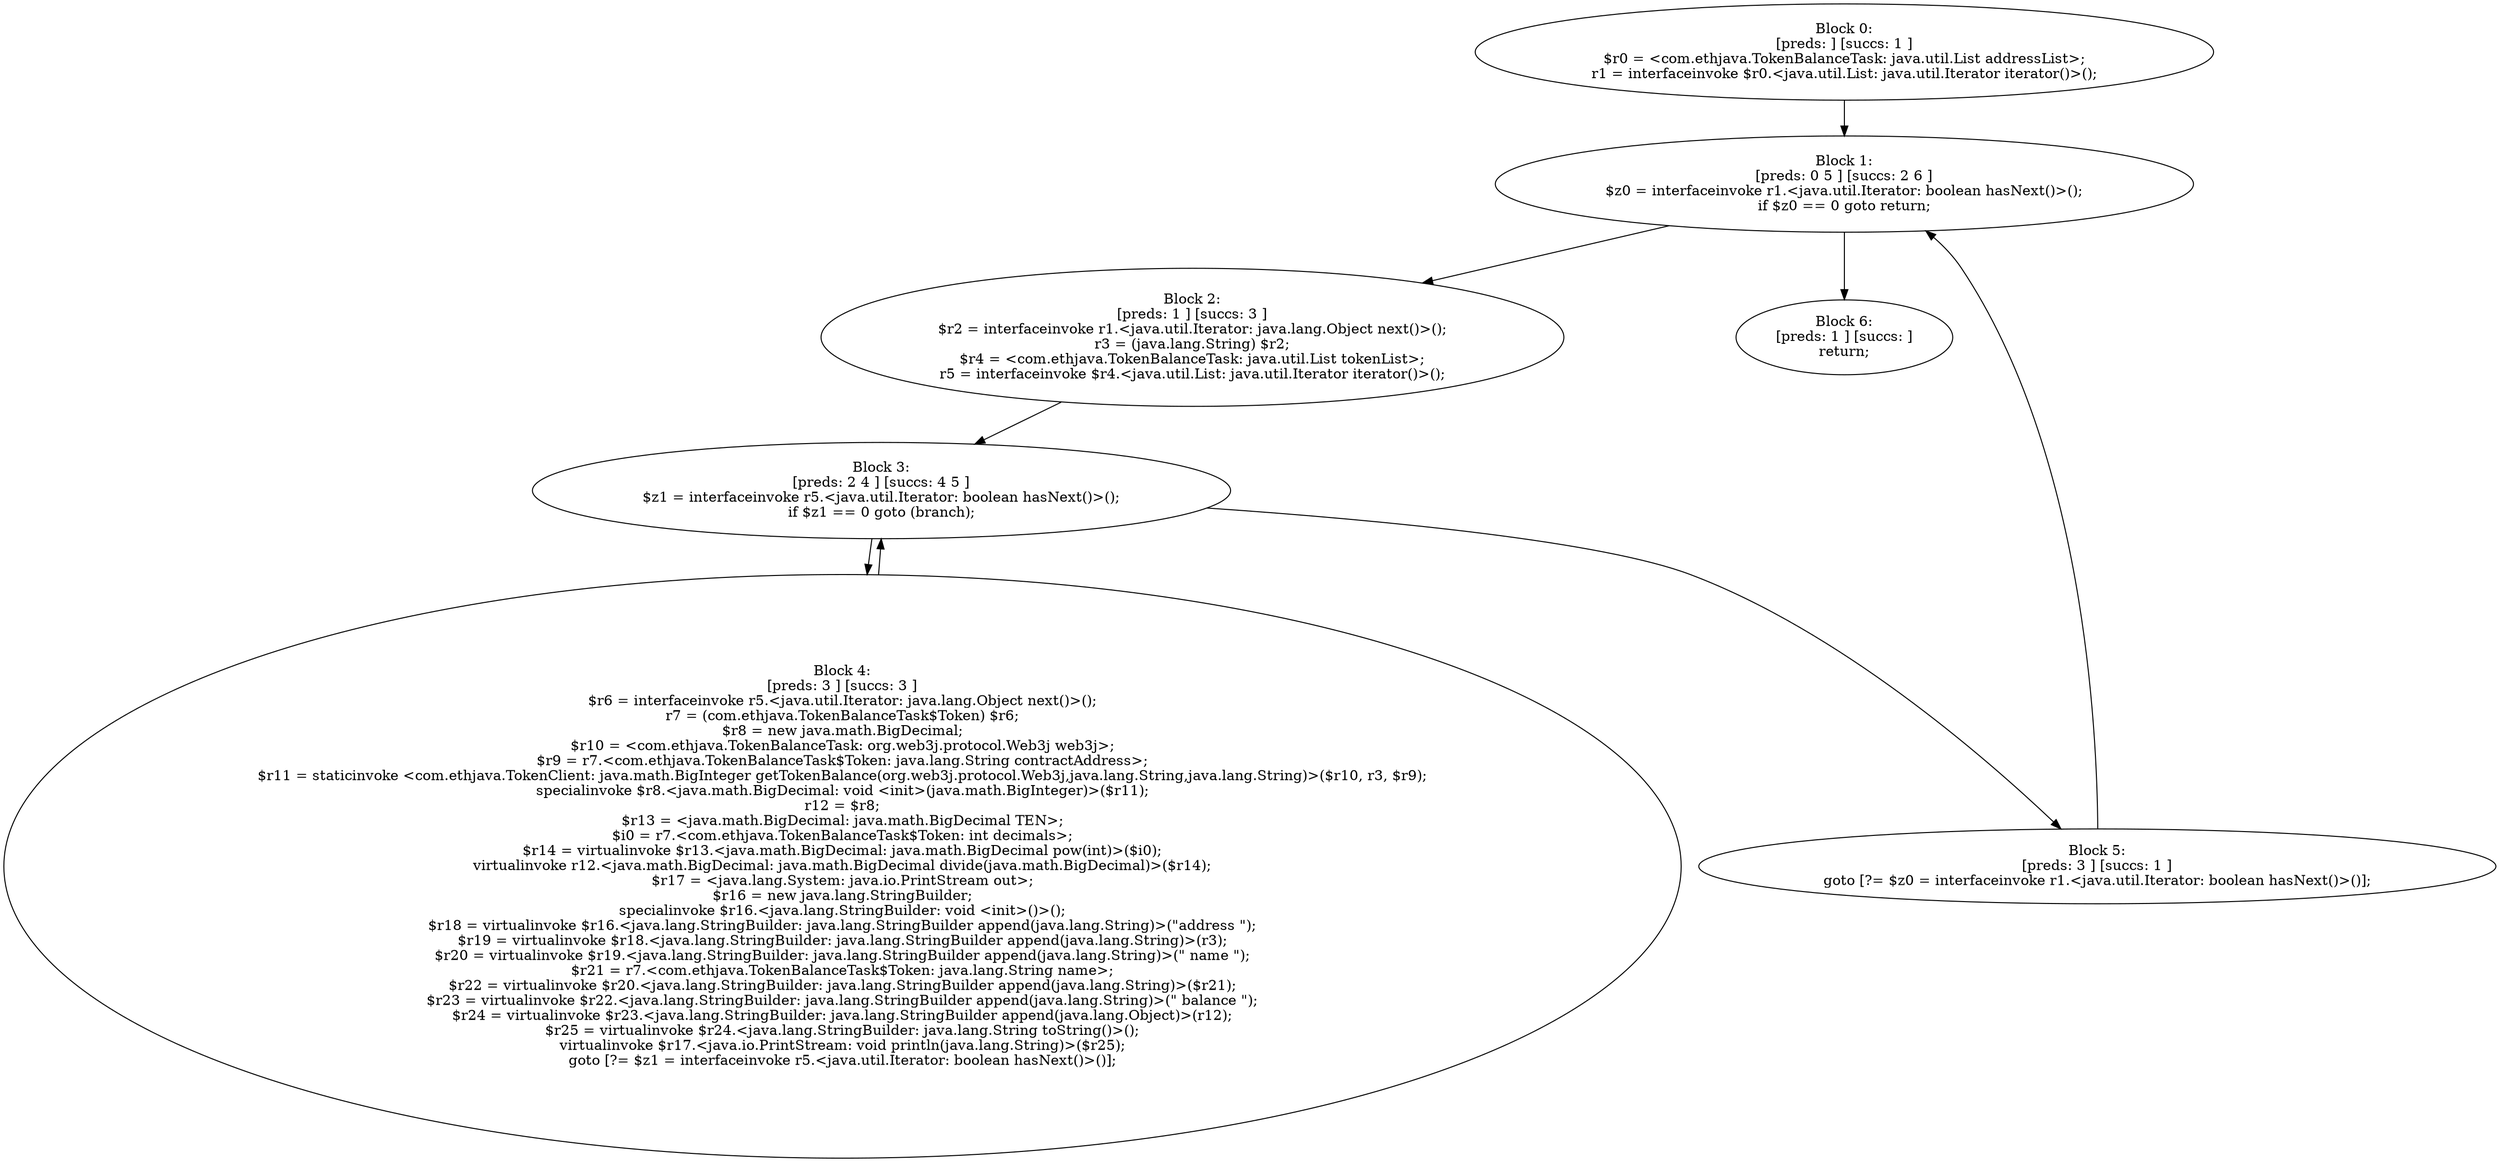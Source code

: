 digraph "unitGraph" {
    "Block 0:
[preds: ] [succs: 1 ]
$r0 = <com.ethjava.TokenBalanceTask: java.util.List addressList>;
r1 = interfaceinvoke $r0.<java.util.List: java.util.Iterator iterator()>();
"
    "Block 1:
[preds: 0 5 ] [succs: 2 6 ]
$z0 = interfaceinvoke r1.<java.util.Iterator: boolean hasNext()>();
if $z0 == 0 goto return;
"
    "Block 2:
[preds: 1 ] [succs: 3 ]
$r2 = interfaceinvoke r1.<java.util.Iterator: java.lang.Object next()>();
r3 = (java.lang.String) $r2;
$r4 = <com.ethjava.TokenBalanceTask: java.util.List tokenList>;
r5 = interfaceinvoke $r4.<java.util.List: java.util.Iterator iterator()>();
"
    "Block 3:
[preds: 2 4 ] [succs: 4 5 ]
$z1 = interfaceinvoke r5.<java.util.Iterator: boolean hasNext()>();
if $z1 == 0 goto (branch);
"
    "Block 4:
[preds: 3 ] [succs: 3 ]
$r6 = interfaceinvoke r5.<java.util.Iterator: java.lang.Object next()>();
r7 = (com.ethjava.TokenBalanceTask$Token) $r6;
$r8 = new java.math.BigDecimal;
$r10 = <com.ethjava.TokenBalanceTask: org.web3j.protocol.Web3j web3j>;
$r9 = r7.<com.ethjava.TokenBalanceTask$Token: java.lang.String contractAddress>;
$r11 = staticinvoke <com.ethjava.TokenClient: java.math.BigInteger getTokenBalance(org.web3j.protocol.Web3j,java.lang.String,java.lang.String)>($r10, r3, $r9);
specialinvoke $r8.<java.math.BigDecimal: void <init>(java.math.BigInteger)>($r11);
r12 = $r8;
$r13 = <java.math.BigDecimal: java.math.BigDecimal TEN>;
$i0 = r7.<com.ethjava.TokenBalanceTask$Token: int decimals>;
$r14 = virtualinvoke $r13.<java.math.BigDecimal: java.math.BigDecimal pow(int)>($i0);
virtualinvoke r12.<java.math.BigDecimal: java.math.BigDecimal divide(java.math.BigDecimal)>($r14);
$r17 = <java.lang.System: java.io.PrintStream out>;
$r16 = new java.lang.StringBuilder;
specialinvoke $r16.<java.lang.StringBuilder: void <init>()>();
$r18 = virtualinvoke $r16.<java.lang.StringBuilder: java.lang.StringBuilder append(java.lang.String)>(\"address \");
$r19 = virtualinvoke $r18.<java.lang.StringBuilder: java.lang.StringBuilder append(java.lang.String)>(r3);
$r20 = virtualinvoke $r19.<java.lang.StringBuilder: java.lang.StringBuilder append(java.lang.String)>(\" name \");
$r21 = r7.<com.ethjava.TokenBalanceTask$Token: java.lang.String name>;
$r22 = virtualinvoke $r20.<java.lang.StringBuilder: java.lang.StringBuilder append(java.lang.String)>($r21);
$r23 = virtualinvoke $r22.<java.lang.StringBuilder: java.lang.StringBuilder append(java.lang.String)>(\" balance \");
$r24 = virtualinvoke $r23.<java.lang.StringBuilder: java.lang.StringBuilder append(java.lang.Object)>(r12);
$r25 = virtualinvoke $r24.<java.lang.StringBuilder: java.lang.String toString()>();
virtualinvoke $r17.<java.io.PrintStream: void println(java.lang.String)>($r25);
goto [?= $z1 = interfaceinvoke r5.<java.util.Iterator: boolean hasNext()>()];
"
    "Block 5:
[preds: 3 ] [succs: 1 ]
goto [?= $z0 = interfaceinvoke r1.<java.util.Iterator: boolean hasNext()>()];
"
    "Block 6:
[preds: 1 ] [succs: ]
return;
"
    "Block 0:
[preds: ] [succs: 1 ]
$r0 = <com.ethjava.TokenBalanceTask: java.util.List addressList>;
r1 = interfaceinvoke $r0.<java.util.List: java.util.Iterator iterator()>();
"->"Block 1:
[preds: 0 5 ] [succs: 2 6 ]
$z0 = interfaceinvoke r1.<java.util.Iterator: boolean hasNext()>();
if $z0 == 0 goto return;
";
    "Block 1:
[preds: 0 5 ] [succs: 2 6 ]
$z0 = interfaceinvoke r1.<java.util.Iterator: boolean hasNext()>();
if $z0 == 0 goto return;
"->"Block 2:
[preds: 1 ] [succs: 3 ]
$r2 = interfaceinvoke r1.<java.util.Iterator: java.lang.Object next()>();
r3 = (java.lang.String) $r2;
$r4 = <com.ethjava.TokenBalanceTask: java.util.List tokenList>;
r5 = interfaceinvoke $r4.<java.util.List: java.util.Iterator iterator()>();
";
    "Block 1:
[preds: 0 5 ] [succs: 2 6 ]
$z0 = interfaceinvoke r1.<java.util.Iterator: boolean hasNext()>();
if $z0 == 0 goto return;
"->"Block 6:
[preds: 1 ] [succs: ]
return;
";
    "Block 2:
[preds: 1 ] [succs: 3 ]
$r2 = interfaceinvoke r1.<java.util.Iterator: java.lang.Object next()>();
r3 = (java.lang.String) $r2;
$r4 = <com.ethjava.TokenBalanceTask: java.util.List tokenList>;
r5 = interfaceinvoke $r4.<java.util.List: java.util.Iterator iterator()>();
"->"Block 3:
[preds: 2 4 ] [succs: 4 5 ]
$z1 = interfaceinvoke r5.<java.util.Iterator: boolean hasNext()>();
if $z1 == 0 goto (branch);
";
    "Block 3:
[preds: 2 4 ] [succs: 4 5 ]
$z1 = interfaceinvoke r5.<java.util.Iterator: boolean hasNext()>();
if $z1 == 0 goto (branch);
"->"Block 4:
[preds: 3 ] [succs: 3 ]
$r6 = interfaceinvoke r5.<java.util.Iterator: java.lang.Object next()>();
r7 = (com.ethjava.TokenBalanceTask$Token) $r6;
$r8 = new java.math.BigDecimal;
$r10 = <com.ethjava.TokenBalanceTask: org.web3j.protocol.Web3j web3j>;
$r9 = r7.<com.ethjava.TokenBalanceTask$Token: java.lang.String contractAddress>;
$r11 = staticinvoke <com.ethjava.TokenClient: java.math.BigInteger getTokenBalance(org.web3j.protocol.Web3j,java.lang.String,java.lang.String)>($r10, r3, $r9);
specialinvoke $r8.<java.math.BigDecimal: void <init>(java.math.BigInteger)>($r11);
r12 = $r8;
$r13 = <java.math.BigDecimal: java.math.BigDecimal TEN>;
$i0 = r7.<com.ethjava.TokenBalanceTask$Token: int decimals>;
$r14 = virtualinvoke $r13.<java.math.BigDecimal: java.math.BigDecimal pow(int)>($i0);
virtualinvoke r12.<java.math.BigDecimal: java.math.BigDecimal divide(java.math.BigDecimal)>($r14);
$r17 = <java.lang.System: java.io.PrintStream out>;
$r16 = new java.lang.StringBuilder;
specialinvoke $r16.<java.lang.StringBuilder: void <init>()>();
$r18 = virtualinvoke $r16.<java.lang.StringBuilder: java.lang.StringBuilder append(java.lang.String)>(\"address \");
$r19 = virtualinvoke $r18.<java.lang.StringBuilder: java.lang.StringBuilder append(java.lang.String)>(r3);
$r20 = virtualinvoke $r19.<java.lang.StringBuilder: java.lang.StringBuilder append(java.lang.String)>(\" name \");
$r21 = r7.<com.ethjava.TokenBalanceTask$Token: java.lang.String name>;
$r22 = virtualinvoke $r20.<java.lang.StringBuilder: java.lang.StringBuilder append(java.lang.String)>($r21);
$r23 = virtualinvoke $r22.<java.lang.StringBuilder: java.lang.StringBuilder append(java.lang.String)>(\" balance \");
$r24 = virtualinvoke $r23.<java.lang.StringBuilder: java.lang.StringBuilder append(java.lang.Object)>(r12);
$r25 = virtualinvoke $r24.<java.lang.StringBuilder: java.lang.String toString()>();
virtualinvoke $r17.<java.io.PrintStream: void println(java.lang.String)>($r25);
goto [?= $z1 = interfaceinvoke r5.<java.util.Iterator: boolean hasNext()>()];
";
    "Block 3:
[preds: 2 4 ] [succs: 4 5 ]
$z1 = interfaceinvoke r5.<java.util.Iterator: boolean hasNext()>();
if $z1 == 0 goto (branch);
"->"Block 5:
[preds: 3 ] [succs: 1 ]
goto [?= $z0 = interfaceinvoke r1.<java.util.Iterator: boolean hasNext()>()];
";
    "Block 4:
[preds: 3 ] [succs: 3 ]
$r6 = interfaceinvoke r5.<java.util.Iterator: java.lang.Object next()>();
r7 = (com.ethjava.TokenBalanceTask$Token) $r6;
$r8 = new java.math.BigDecimal;
$r10 = <com.ethjava.TokenBalanceTask: org.web3j.protocol.Web3j web3j>;
$r9 = r7.<com.ethjava.TokenBalanceTask$Token: java.lang.String contractAddress>;
$r11 = staticinvoke <com.ethjava.TokenClient: java.math.BigInteger getTokenBalance(org.web3j.protocol.Web3j,java.lang.String,java.lang.String)>($r10, r3, $r9);
specialinvoke $r8.<java.math.BigDecimal: void <init>(java.math.BigInteger)>($r11);
r12 = $r8;
$r13 = <java.math.BigDecimal: java.math.BigDecimal TEN>;
$i0 = r7.<com.ethjava.TokenBalanceTask$Token: int decimals>;
$r14 = virtualinvoke $r13.<java.math.BigDecimal: java.math.BigDecimal pow(int)>($i0);
virtualinvoke r12.<java.math.BigDecimal: java.math.BigDecimal divide(java.math.BigDecimal)>($r14);
$r17 = <java.lang.System: java.io.PrintStream out>;
$r16 = new java.lang.StringBuilder;
specialinvoke $r16.<java.lang.StringBuilder: void <init>()>();
$r18 = virtualinvoke $r16.<java.lang.StringBuilder: java.lang.StringBuilder append(java.lang.String)>(\"address \");
$r19 = virtualinvoke $r18.<java.lang.StringBuilder: java.lang.StringBuilder append(java.lang.String)>(r3);
$r20 = virtualinvoke $r19.<java.lang.StringBuilder: java.lang.StringBuilder append(java.lang.String)>(\" name \");
$r21 = r7.<com.ethjava.TokenBalanceTask$Token: java.lang.String name>;
$r22 = virtualinvoke $r20.<java.lang.StringBuilder: java.lang.StringBuilder append(java.lang.String)>($r21);
$r23 = virtualinvoke $r22.<java.lang.StringBuilder: java.lang.StringBuilder append(java.lang.String)>(\" balance \");
$r24 = virtualinvoke $r23.<java.lang.StringBuilder: java.lang.StringBuilder append(java.lang.Object)>(r12);
$r25 = virtualinvoke $r24.<java.lang.StringBuilder: java.lang.String toString()>();
virtualinvoke $r17.<java.io.PrintStream: void println(java.lang.String)>($r25);
goto [?= $z1 = interfaceinvoke r5.<java.util.Iterator: boolean hasNext()>()];
"->"Block 3:
[preds: 2 4 ] [succs: 4 5 ]
$z1 = interfaceinvoke r5.<java.util.Iterator: boolean hasNext()>();
if $z1 == 0 goto (branch);
";
    "Block 5:
[preds: 3 ] [succs: 1 ]
goto [?= $z0 = interfaceinvoke r1.<java.util.Iterator: boolean hasNext()>()];
"->"Block 1:
[preds: 0 5 ] [succs: 2 6 ]
$z0 = interfaceinvoke r1.<java.util.Iterator: boolean hasNext()>();
if $z0 == 0 goto return;
";
}
